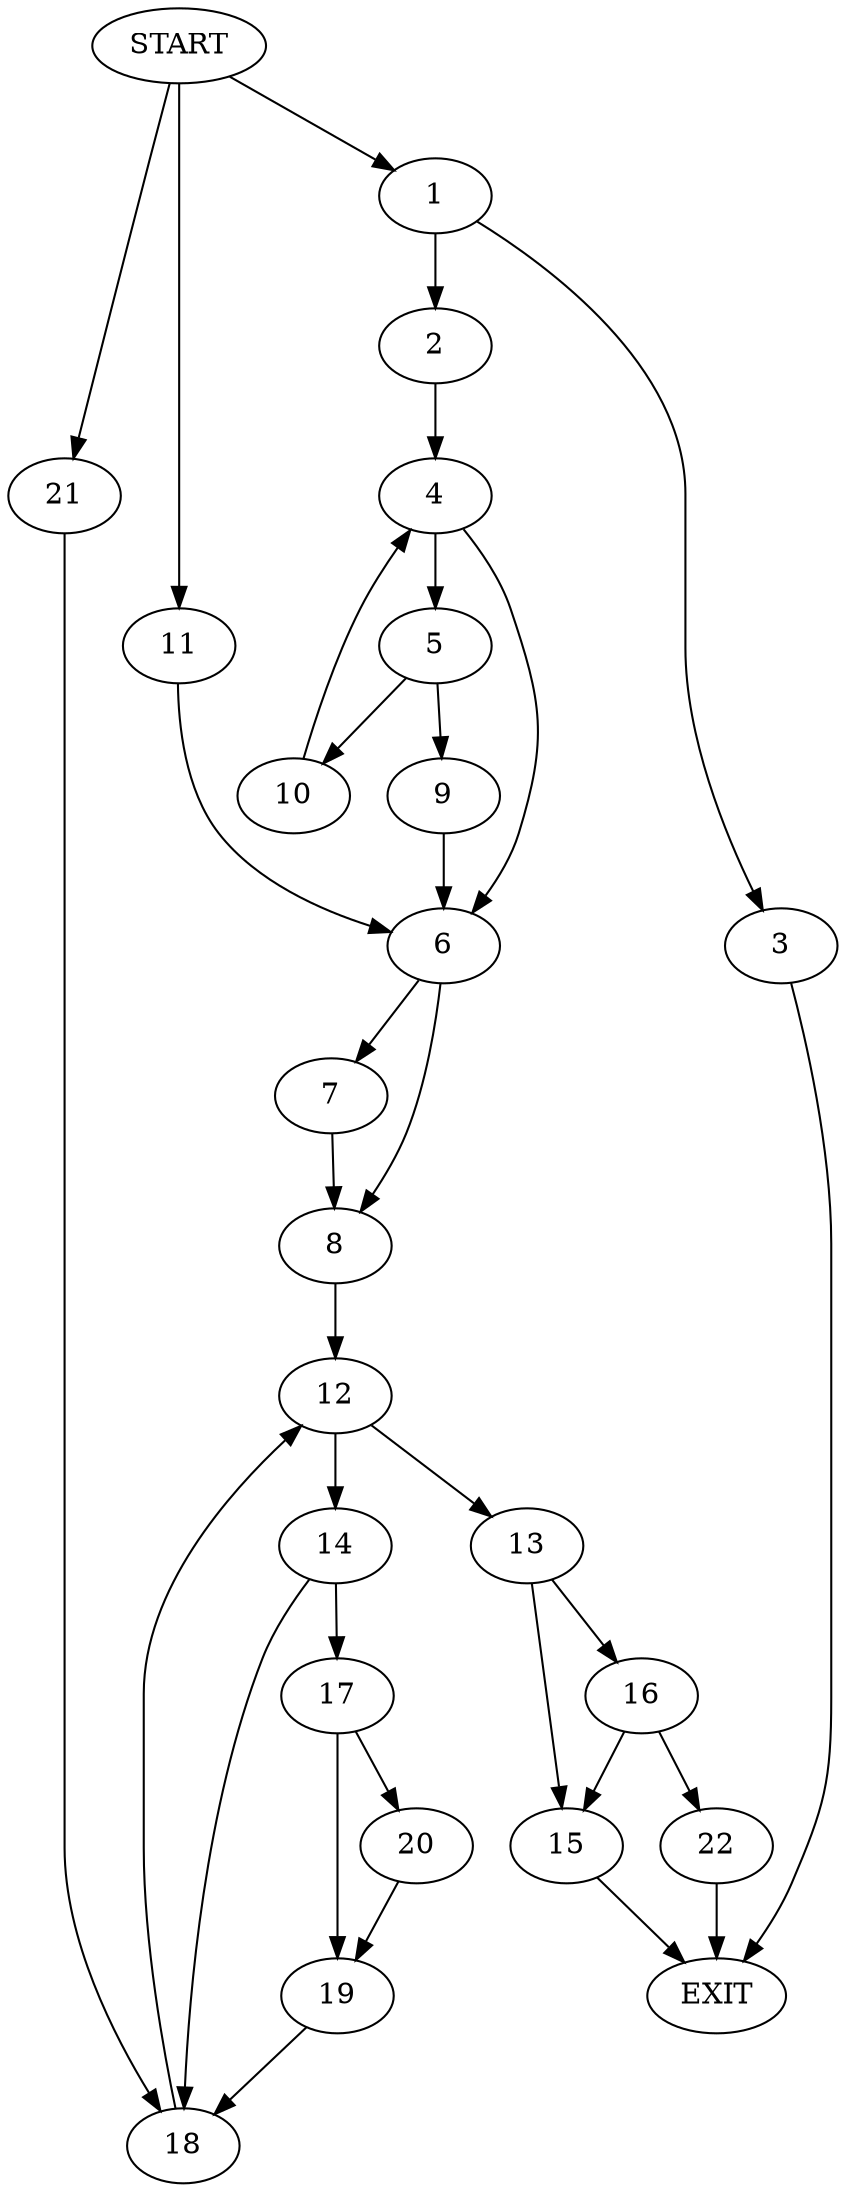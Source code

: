 digraph {
0 [label="START"]
23 [label="EXIT"]
0 -> 1
1 -> 2
1 -> 3
2 -> 4
3 -> 23
4 -> 5
4 -> 6
6 -> 7
6 -> 8
5 -> 9
5 -> 10
10 -> 4
9 -> 6
0 -> 11
11 -> 6
8 -> 12
7 -> 8
12 -> 13
12 -> 14
13 -> 15
13 -> 16
14 -> 17
14 -> 18
18 -> 12
17 -> 19
17 -> 20
19 -> 18
20 -> 19
0 -> 21
21 -> 18
15 -> 23
16 -> 15
16 -> 22
22 -> 23
}
